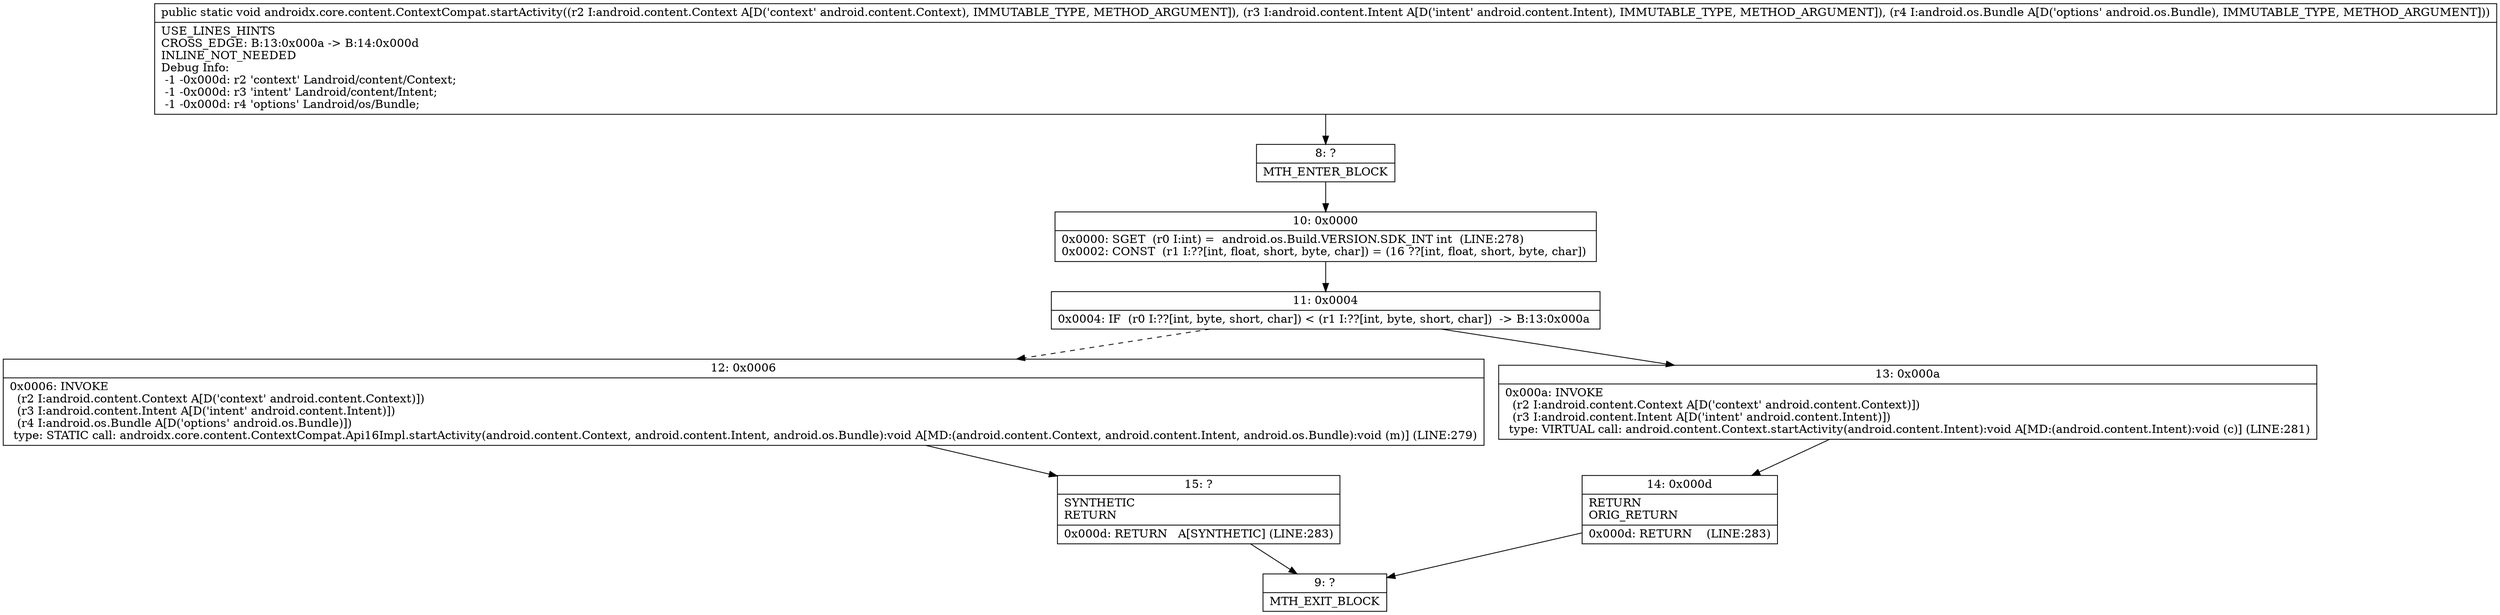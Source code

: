 digraph "CFG forandroidx.core.content.ContextCompat.startActivity(Landroid\/content\/Context;Landroid\/content\/Intent;Landroid\/os\/Bundle;)V" {
Node_8 [shape=record,label="{8\:\ ?|MTH_ENTER_BLOCK\l}"];
Node_10 [shape=record,label="{10\:\ 0x0000|0x0000: SGET  (r0 I:int) =  android.os.Build.VERSION.SDK_INT int  (LINE:278)\l0x0002: CONST  (r1 I:??[int, float, short, byte, char]) = (16 ??[int, float, short, byte, char]) \l}"];
Node_11 [shape=record,label="{11\:\ 0x0004|0x0004: IF  (r0 I:??[int, byte, short, char]) \< (r1 I:??[int, byte, short, char])  \-\> B:13:0x000a \l}"];
Node_12 [shape=record,label="{12\:\ 0x0006|0x0006: INVOKE  \l  (r2 I:android.content.Context A[D('context' android.content.Context)])\l  (r3 I:android.content.Intent A[D('intent' android.content.Intent)])\l  (r4 I:android.os.Bundle A[D('options' android.os.Bundle)])\l type: STATIC call: androidx.core.content.ContextCompat.Api16Impl.startActivity(android.content.Context, android.content.Intent, android.os.Bundle):void A[MD:(android.content.Context, android.content.Intent, android.os.Bundle):void (m)] (LINE:279)\l}"];
Node_15 [shape=record,label="{15\:\ ?|SYNTHETIC\lRETURN\l|0x000d: RETURN   A[SYNTHETIC] (LINE:283)\l}"];
Node_9 [shape=record,label="{9\:\ ?|MTH_EXIT_BLOCK\l}"];
Node_13 [shape=record,label="{13\:\ 0x000a|0x000a: INVOKE  \l  (r2 I:android.content.Context A[D('context' android.content.Context)])\l  (r3 I:android.content.Intent A[D('intent' android.content.Intent)])\l type: VIRTUAL call: android.content.Context.startActivity(android.content.Intent):void A[MD:(android.content.Intent):void (c)] (LINE:281)\l}"];
Node_14 [shape=record,label="{14\:\ 0x000d|RETURN\lORIG_RETURN\l|0x000d: RETURN    (LINE:283)\l}"];
MethodNode[shape=record,label="{public static void androidx.core.content.ContextCompat.startActivity((r2 I:android.content.Context A[D('context' android.content.Context), IMMUTABLE_TYPE, METHOD_ARGUMENT]), (r3 I:android.content.Intent A[D('intent' android.content.Intent), IMMUTABLE_TYPE, METHOD_ARGUMENT]), (r4 I:android.os.Bundle A[D('options' android.os.Bundle), IMMUTABLE_TYPE, METHOD_ARGUMENT]))  | USE_LINES_HINTS\lCROSS_EDGE: B:13:0x000a \-\> B:14:0x000d\lINLINE_NOT_NEEDED\lDebug Info:\l  \-1 \-0x000d: r2 'context' Landroid\/content\/Context;\l  \-1 \-0x000d: r3 'intent' Landroid\/content\/Intent;\l  \-1 \-0x000d: r4 'options' Landroid\/os\/Bundle;\l}"];
MethodNode -> Node_8;Node_8 -> Node_10;
Node_10 -> Node_11;
Node_11 -> Node_12[style=dashed];
Node_11 -> Node_13;
Node_12 -> Node_15;
Node_15 -> Node_9;
Node_13 -> Node_14;
Node_14 -> Node_9;
}


